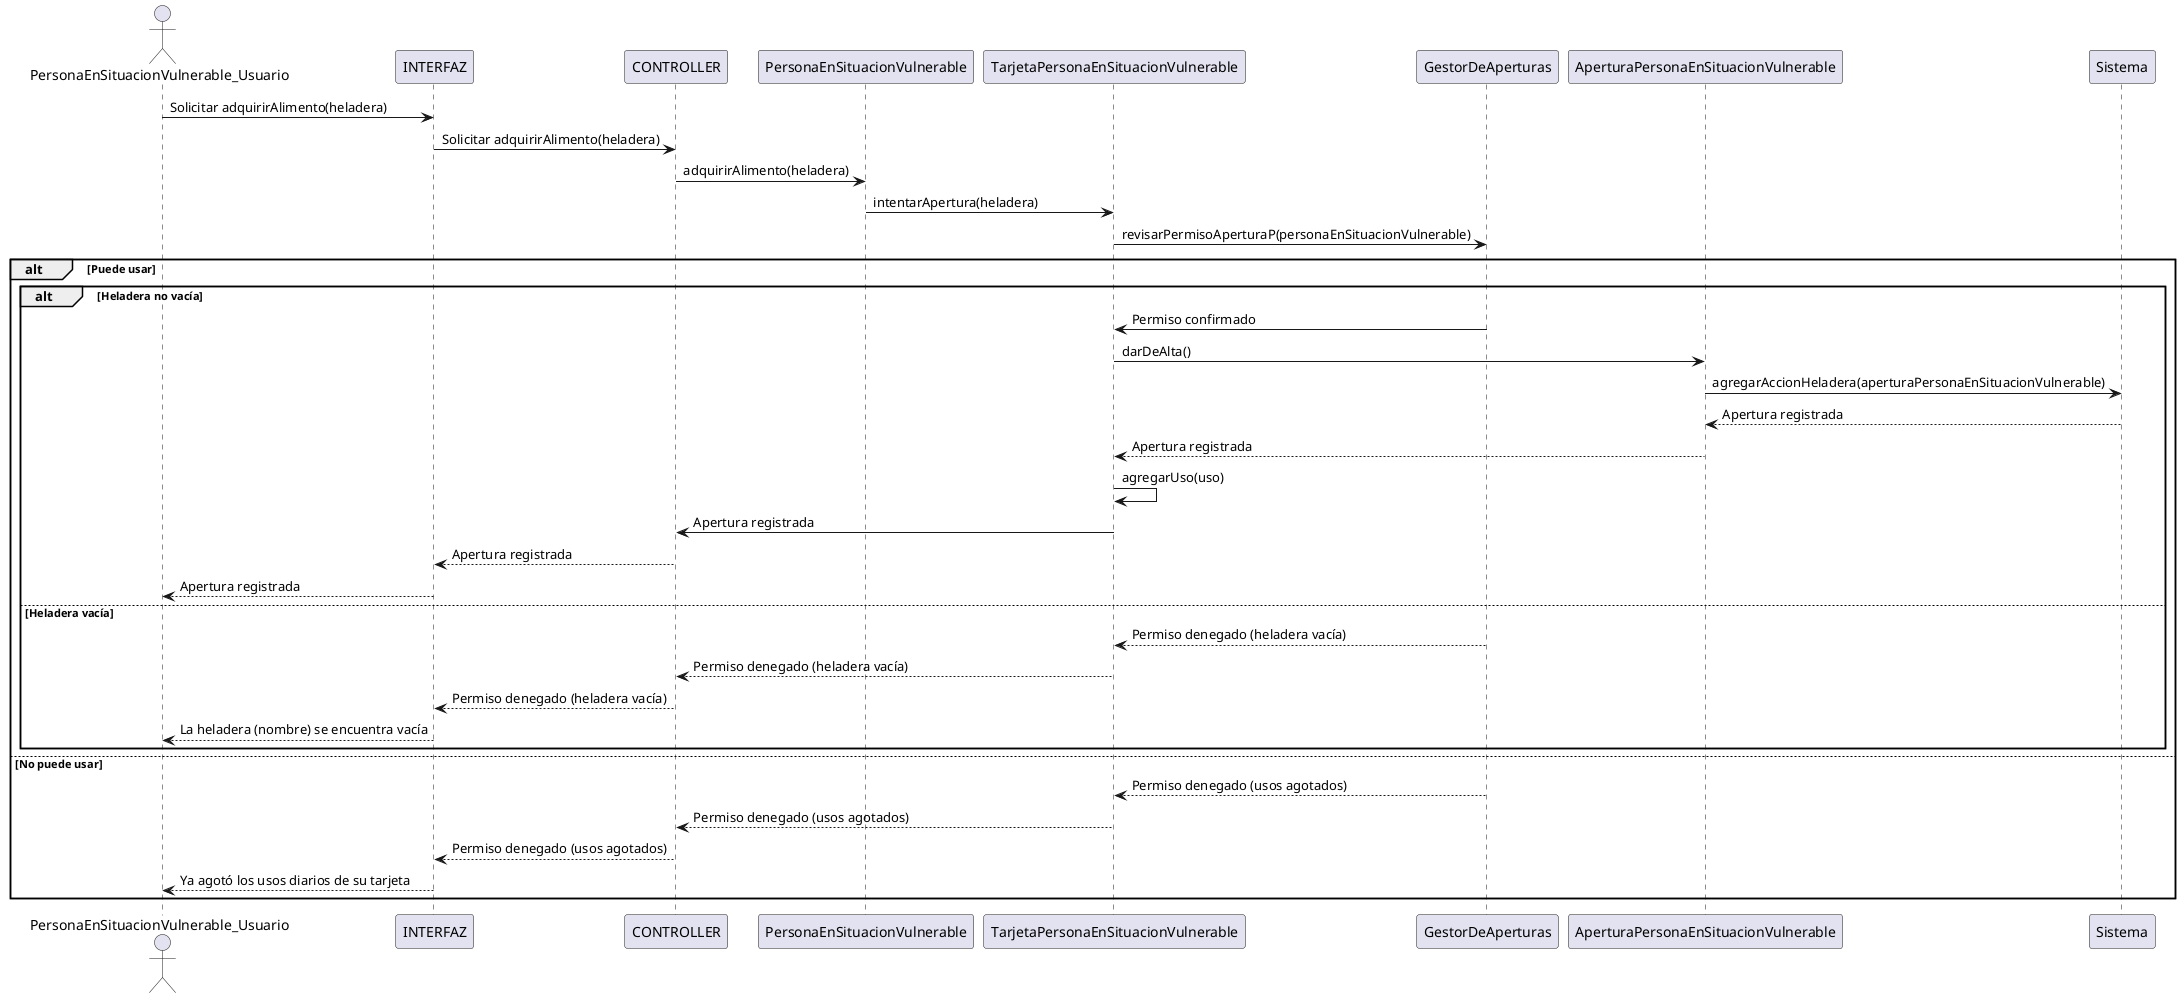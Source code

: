 // TODO: Cambiar este Diagrama

@startuml abrir_heladera
actor PersonaEnSituacionVulnerable_Usuario as User
participant INTERFAZ
participant CONTROLLER
participant "PersonaEnSituacionVulnerable" as PersonaEnSituacionVulnerable
participant "TarjetaPersonaEnSituacionVulnerable" as TarjetaPersonaEnSituacionVulnerable
participant "GestorDeAperturas" as GestorDeAperturas
participant "AperturaPersonaEnSituacionVulnerable" as AperturaPersonaEnSituacionVulnerable
participant "Sistema" as Sistema

User -> INTERFAZ: Solicitar adquirirAlimento(heladera)
INTERFAZ -> CONTROLLER: Solicitar adquirirAlimento(heladera)
CONTROLLER -> PersonaEnSituacionVulnerable: adquirirAlimento(heladera)
PersonaEnSituacionVulnerable -> TarjetaPersonaEnSituacionVulnerable: intentarApertura(heladera)
TarjetaPersonaEnSituacionVulnerable -> GestorDeAperturas: revisarPermisoAperturaP(personaEnSituacionVulnerable)
alt Puede usar
    alt Heladera no vacía
        GestorDeAperturas -> TarjetaPersonaEnSituacionVulnerable: Permiso confirmado
        TarjetaPersonaEnSituacionVulnerable -> AperturaPersonaEnSituacionVulnerable: darDeAlta()
        AperturaPersonaEnSituacionVulnerable -> Sistema: agregarAccionHeladera(aperturaPersonaEnSituacionVulnerable)
        Sistema --> AperturaPersonaEnSituacionVulnerable: Apertura registrada
        AperturaPersonaEnSituacionVulnerable --> TarjetaPersonaEnSituacionVulnerable: Apertura registrada
        TarjetaPersonaEnSituacionVulnerable -> TarjetaPersonaEnSituacionVulnerable: agregarUso(uso)
        TarjetaPersonaEnSituacionVulnerable -> CONTROLLER: Apertura registrada
        CONTROLLER --> INTERFAZ: Apertura registrada
        INTERFAZ --> User: Apertura registrada
    else Heladera vacía
        GestorDeAperturas --> TarjetaPersonaEnSituacionVulnerable: Permiso denegado (heladera vacía)
        TarjetaPersonaEnSituacionVulnerable --> CONTROLLER: Permiso denegado (heladera vacía)
        CONTROLLER --> INTERFAZ: Permiso denegado (heladera vacía)
        INTERFAZ --> User: La heladera (nombre) se encuentra vacía
    end
else No puede usar
    GestorDeAperturas --> TarjetaPersonaEnSituacionVulnerable: Permiso denegado (usos agotados)
        TarjetaPersonaEnSituacionVulnerable --> CONTROLLER: Permiso denegado (usos agotados)
        CONTROLLER --> INTERFAZ: Permiso denegado (usos agotados)
        INTERFAZ --> User: Ya agotó los usos diarios de su tarjeta
end
@enduml